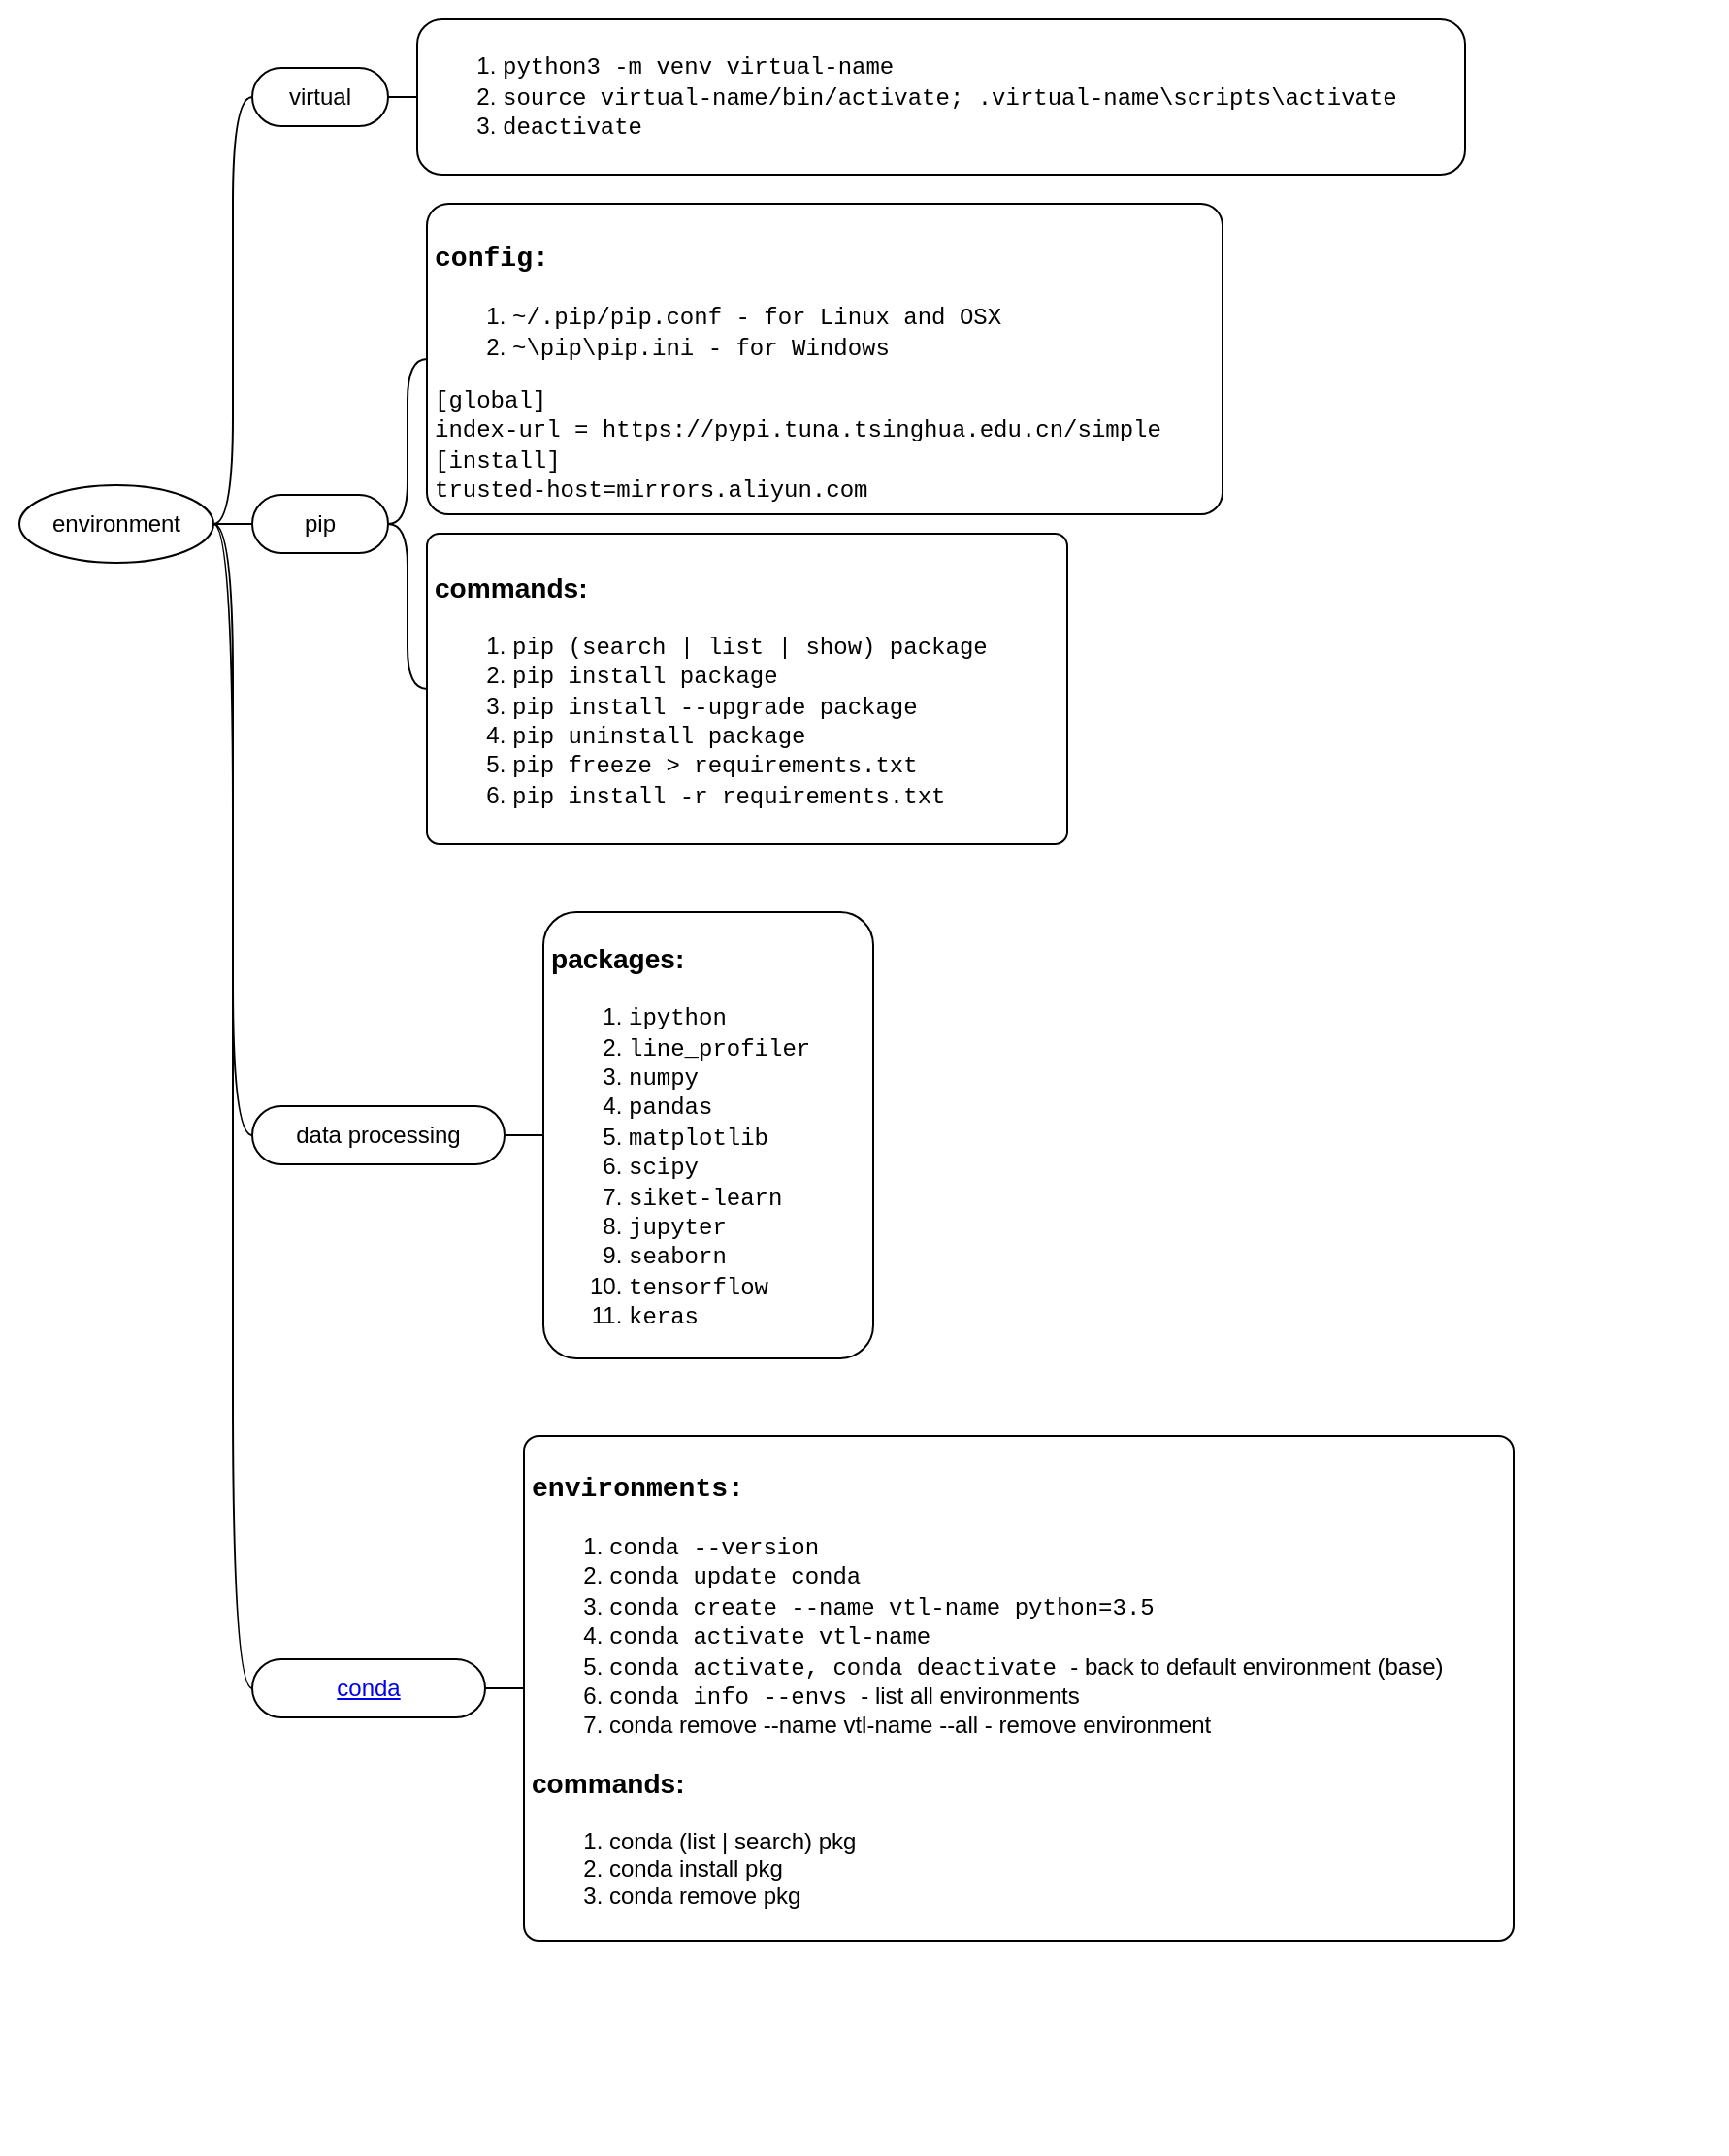 <mxfile version="13.0.9">
    <diagram id="xKhUT-r_AZ1tNeK4rXff" name="config">
        <mxGraphModel dx="579" dy="285" grid="1" gridSize="10" guides="1" tooltips="1" connect="1" arrows="1" fold="1" page="1" pageScale="1" pageWidth="827" pageHeight="1169" math="0" shadow="0">
            <root>
                <mxCell id="0"/>
                <mxCell id="1" parent="0"/>
                <mxCell id="JRr6xuZ54uP4d2wEdJTd-1" value="" style="swimlane;html=1;startSize=20;horizontal=1;containerType=tree;fillColor=none;strokeColor=none;" parent="1" vertex="1">
                    <mxGeometry x="40" y="160" width="890" height="1110" as="geometry"/>
                </mxCell>
                <mxCell id="JRr6xuZ54uP4d2wEdJTd-2" value="" style="edgeStyle=entityRelationEdgeStyle;startArrow=none;endArrow=none;segment=10;curved=1;" parent="JRr6xuZ54uP4d2wEdJTd-1" source="JRr6xuZ54uP4d2wEdJTd-6" target="JRr6xuZ54uP4d2wEdJTd-7" edge="1">
                    <mxGeometry relative="1" as="geometry"/>
                </mxCell>
                <mxCell id="JRr6xuZ54uP4d2wEdJTd-6" value="environment" style="ellipse;whiteSpace=wrap;html=1;align=center;treeFolding=1;treeMoving=1;newEdgeStyle={&quot;edgeStyle&quot;:&quot;entityRelationEdgeStyle&quot;,&quot;startArrow&quot;:&quot;none&quot;,&quot;endArrow&quot;:&quot;none&quot;,&quot;segment&quot;:10,&quot;curved&quot;:1};" parent="JRr6xuZ54uP4d2wEdJTd-1" vertex="1">
                    <mxGeometry x="10" y="250" width="100" height="40" as="geometry"/>
                </mxCell>
                <mxCell id="JRr6xuZ54uP4d2wEdJTd-7" value="pip" style="whiteSpace=wrap;html=1;rounded=1;arcSize=50;align=center;verticalAlign=middle;strokeWidth=1;autosize=1;spacing=4;treeFolding=1;treeMoving=1;newEdgeStyle={&quot;edgeStyle&quot;:&quot;entityRelationEdgeStyle&quot;,&quot;startArrow&quot;:&quot;none&quot;,&quot;endArrow&quot;:&quot;none&quot;,&quot;segment&quot;:10,&quot;curved&quot;:1};" parent="JRr6xuZ54uP4d2wEdJTd-1" vertex="1">
                    <mxGeometry x="130" y="255" width="70" height="30" as="geometry"/>
                </mxCell>
                <mxCell id="_DjVTRdXmB7PVOCa5Odb-1" value="" style="edgeStyle=entityRelationEdgeStyle;startArrow=none;endArrow=none;segment=10;curved=1;" parent="JRr6xuZ54uP4d2wEdJTd-1" source="JRr6xuZ54uP4d2wEdJTd-7" target="_DjVTRdXmB7PVOCa5Odb-2" edge="1">
                    <mxGeometry relative="1" as="geometry">
                        <mxPoint x="150" y="213" as="sourcePoint"/>
                    </mxGeometry>
                </mxCell>
                <mxCell id="_DjVTRdXmB7PVOCa5Odb-2" value="&lt;h3&gt;&lt;font face=&quot;Courier New&quot;&gt;config:&lt;/font&gt;&lt;/h3&gt;&lt;div&gt;&lt;ol&gt;&lt;li&gt;&lt;font face=&quot;Courier New&quot;&gt;~/.pip/pip.conf - for Linux and OSX&lt;/font&gt;&lt;/li&gt;&lt;li&gt;&lt;font face=&quot;Courier New&quot;&gt;~\pip\pip.ini - for Windows&lt;/font&gt;&lt;/li&gt;&lt;/ol&gt;&lt;/div&gt;&lt;span style=&quot;font-family: &amp;quot;courier new&amp;quot;&quot;&gt;[global]&lt;/span&gt;&lt;br&gt;&lt;blockquote style=&quot;margin: 0 0 0 40px ; border: none ; padding: 0px&quot;&gt;&lt;/blockquote&gt;&lt;span style=&quot;font-family: &amp;quot;courier new&amp;quot;&quot;&gt;index-url = https://pypi.tuna.tsinghua.edu.cn/simple&lt;/span&gt;&lt;br&gt;&lt;blockquote style=&quot;margin: 0 0 0 40px ; border: none ; padding: 0px&quot;&gt;&lt;/blockquote&gt;&lt;span style=&quot;font-family: &amp;quot;courier new&amp;quot;&quot;&gt;[install]&lt;/span&gt;&lt;br&gt;&lt;font face=&quot;Courier New&quot;&gt;trusted-host=mirrors.aliyun.com&lt;/font&gt;" style="whiteSpace=wrap;html=1;rounded=1;arcSize=7;align=left;verticalAlign=middle;strokeWidth=1;autosize=1;spacing=4;treeFolding=1;treeMoving=1;newEdgeStyle={&quot;edgeStyle&quot;:&quot;entityRelationEdgeStyle&quot;,&quot;startArrow&quot;:&quot;none&quot;,&quot;endArrow&quot;:&quot;none&quot;,&quot;segment&quot;:10,&quot;curved&quot;:1};labelBackgroundColor=none;" parent="JRr6xuZ54uP4d2wEdJTd-1" vertex="1">
                    <mxGeometry x="220" y="105" width="410" height="160" as="geometry"/>
                </mxCell>
                <mxCell id="_DjVTRdXmB7PVOCa5Odb-3" value="" style="edgeStyle=entityRelationEdgeStyle;startArrow=none;endArrow=none;segment=10;curved=1;" parent="JRr6xuZ54uP4d2wEdJTd-1" source="JRr6xuZ54uP4d2wEdJTd-6" target="_DjVTRdXmB7PVOCa5Odb-4" edge="1">
                    <mxGeometry relative="1" as="geometry">
                        <mxPoint x="150" y="213" as="sourcePoint"/>
                    </mxGeometry>
                </mxCell>
                <mxCell id="_DjVTRdXmB7PVOCa5Odb-4" value="virtual" style="whiteSpace=wrap;html=1;rounded=1;arcSize=50;align=center;verticalAlign=middle;strokeWidth=1;autosize=1;spacing=4;treeFolding=1;treeMoving=1;newEdgeStyle={&quot;edgeStyle&quot;:&quot;entityRelationEdgeStyle&quot;,&quot;startArrow&quot;:&quot;none&quot;,&quot;endArrow&quot;:&quot;none&quot;,&quot;segment&quot;:10,&quot;curved&quot;:1};" parent="JRr6xuZ54uP4d2wEdJTd-1" vertex="1">
                    <mxGeometry x="130" y="35" width="70" height="30" as="geometry"/>
                </mxCell>
                <mxCell id="_DjVTRdXmB7PVOCa5Odb-5" value="" style="edgeStyle=entityRelationEdgeStyle;startArrow=none;endArrow=none;segment=10;curved=1;" parent="JRr6xuZ54uP4d2wEdJTd-1" source="_DjVTRdXmB7PVOCa5Odb-4" target="_DjVTRdXmB7PVOCa5Odb-6" edge="1">
                    <mxGeometry relative="1" as="geometry">
                        <mxPoint x="150" y="213" as="sourcePoint"/>
                    </mxGeometry>
                </mxCell>
                <mxCell id="_DjVTRdXmB7PVOCa5Odb-6" value="&lt;ol&gt;&lt;li&gt;&lt;font face=&quot;Courier New&quot;&gt;python3 -m venv virtual-name&lt;/font&gt;&lt;/li&gt;&lt;li&gt;&lt;font face=&quot;Courier New&quot;&gt;source virtual-name/bin/activate;&amp;nbsp;.virtual-name\scripts\activate&lt;/font&gt;&lt;/li&gt;&lt;li&gt;&lt;font face=&quot;Courier New&quot;&gt;deactivate&lt;/font&gt;&lt;/li&gt;&lt;/ol&gt;" style="whiteSpace=wrap;html=1;rounded=1;arcSize=16;align=left;verticalAlign=middle;strokeWidth=1;autosize=1;spacing=4;treeFolding=1;treeMoving=1;newEdgeStyle={&quot;edgeStyle&quot;:&quot;entityRelationEdgeStyle&quot;,&quot;startArrow&quot;:&quot;none&quot;,&quot;endArrow&quot;:&quot;none&quot;,&quot;segment&quot;:10,&quot;curved&quot;:1};" parent="JRr6xuZ54uP4d2wEdJTd-1" vertex="1">
                    <mxGeometry x="215" y="10" width="540" height="80" as="geometry"/>
                </mxCell>
                <mxCell id="2" value="" style="edgeStyle=entityRelationEdgeStyle;startArrow=none;endArrow=none;segment=10;curved=1;" parent="JRr6xuZ54uP4d2wEdJTd-1" source="JRr6xuZ54uP4d2wEdJTd-7" target="3" edge="1">
                    <mxGeometry relative="1" as="geometry">
                        <mxPoint x="230" y="325" as="sourcePoint"/>
                    </mxGeometry>
                </mxCell>
                <mxCell id="3" value="&lt;h3&gt;commands:&lt;/h3&gt;&lt;ol&gt;&lt;li&gt;&lt;font face=&quot;Courier New&quot;&gt;pip (search | list | show) package&lt;/font&gt;&lt;/li&gt;&lt;li&gt;&lt;font face=&quot;Courier New&quot;&gt;pip install package&lt;/font&gt;&lt;/li&gt;&lt;li&gt;&lt;font face=&quot;Courier New&quot;&gt;pip install --upgrade package&lt;/font&gt;&lt;/li&gt;&lt;li&gt;&lt;font face=&quot;Courier New&quot;&gt;pip uninstall package&lt;/font&gt;&lt;/li&gt;&lt;li&gt;&lt;font face=&quot;Courier New&quot;&gt;pip freeze &amp;gt; requirements.txt&lt;/font&gt;&lt;/li&gt;&lt;li&gt;&lt;font face=&quot;Courier New&quot;&gt;pip install -r requirements.txt&lt;/font&gt;&lt;/li&gt;&lt;/ol&gt;" style="whiteSpace=wrap;html=1;rounded=1;arcSize=4;align=left;verticalAlign=middle;strokeWidth=1;autosize=1;spacing=4;treeFolding=1;treeMoving=1;newEdgeStyle={&quot;edgeStyle&quot;:&quot;entityRelationEdgeStyle&quot;,&quot;startArrow&quot;:&quot;none&quot;,&quot;endArrow&quot;:&quot;none&quot;,&quot;segment&quot;:10,&quot;curved&quot;:1};" parent="JRr6xuZ54uP4d2wEdJTd-1" vertex="1">
                    <mxGeometry x="220" y="275" width="330" height="160" as="geometry"/>
                </mxCell>
                <mxCell id="4" value="" style="edgeStyle=entityRelationEdgeStyle;startArrow=none;endArrow=none;segment=10;curved=1;" parent="JRr6xuZ54uP4d2wEdJTd-1" source="JRr6xuZ54uP4d2wEdJTd-6" target="5" edge="1">
                    <mxGeometry relative="1" as="geometry">
                        <mxPoint x="150" y="310" as="sourcePoint"/>
                    </mxGeometry>
                </mxCell>
                <mxCell id="5" value="data processing" style="whiteSpace=wrap;html=1;rounded=1;arcSize=50;align=center;verticalAlign=middle;strokeWidth=1;autosize=1;spacing=4;treeFolding=1;treeMoving=1;newEdgeStyle={&quot;edgeStyle&quot;:&quot;entityRelationEdgeStyle&quot;,&quot;startArrow&quot;:&quot;none&quot;,&quot;endArrow&quot;:&quot;none&quot;,&quot;segment&quot;:10,&quot;curved&quot;:1};" parent="JRr6xuZ54uP4d2wEdJTd-1" vertex="1">
                    <mxGeometry x="130" y="570" width="130" height="30" as="geometry"/>
                </mxCell>
                <mxCell id="6" value="" style="edgeStyle=entityRelationEdgeStyle;startArrow=none;endArrow=none;segment=10;curved=1;" parent="JRr6xuZ54uP4d2wEdJTd-1" source="5" target="7" edge="1">
                    <mxGeometry relative="1" as="geometry">
                        <mxPoint x="150" y="310" as="sourcePoint"/>
                    </mxGeometry>
                </mxCell>
                <mxCell id="7" value="&lt;h3&gt;packages:&lt;/h3&gt;&lt;div&gt;&lt;ol&gt;&lt;li&gt;&lt;font face=&quot;Courier New&quot;&gt;ipython&lt;/font&gt;&lt;/li&gt;&lt;li&gt;&lt;font face=&quot;Courier New&quot;&gt;line_profiler&lt;/font&gt;&lt;/li&gt;&lt;li&gt;&lt;font face=&quot;Courier New&quot;&gt;numpy&lt;/font&gt;&lt;/li&gt;&lt;li&gt;&lt;font face=&quot;Courier New&quot;&gt;pandas&lt;/font&gt;&lt;/li&gt;&lt;li&gt;&lt;font face=&quot;Courier New&quot;&gt;matplotlib&lt;/font&gt;&lt;/li&gt;&lt;li&gt;&lt;font face=&quot;Courier New&quot;&gt;scipy&lt;/font&gt;&lt;/li&gt;&lt;li&gt;&lt;font face=&quot;Courier New&quot;&gt;siket-learn&lt;/font&gt;&lt;/li&gt;&lt;li&gt;&lt;font face=&quot;Courier New&quot;&gt;jupyter&lt;/font&gt;&lt;/li&gt;&lt;li&gt;&lt;font face=&quot;Courier New&quot;&gt;seaborn&lt;/font&gt;&lt;/li&gt;&lt;li&gt;&lt;font face=&quot;Courier New&quot;&gt;tensorflow&lt;/font&gt;&lt;/li&gt;&lt;li&gt;&lt;font face=&quot;Courier New&quot;&gt;keras&lt;/font&gt;&lt;/li&gt;&lt;/ol&gt;&lt;/div&gt;" style="whiteSpace=wrap;html=1;rounded=1;arcSize=10;align=left;verticalAlign=middle;strokeWidth=1;autosize=1;spacing=4;treeFolding=1;treeMoving=1;newEdgeStyle={&quot;edgeStyle&quot;:&quot;entityRelationEdgeStyle&quot;,&quot;startArrow&quot;:&quot;none&quot;,&quot;endArrow&quot;:&quot;none&quot;,&quot;segment&quot;:10,&quot;curved&quot;:1};" parent="JRr6xuZ54uP4d2wEdJTd-1" vertex="1">
                    <mxGeometry x="280" y="470" width="170" height="230" as="geometry"/>
                </mxCell>
                <mxCell id="8" value="" style="edgeStyle=entityRelationEdgeStyle;startArrow=none;endArrow=none;segment=10;curved=1;" parent="JRr6xuZ54uP4d2wEdJTd-1" source="JRr6xuZ54uP4d2wEdJTd-6" target="9" edge="1">
                    <mxGeometry relative="1" as="geometry">
                        <mxPoint x="150" y="430" as="sourcePoint"/>
                    </mxGeometry>
                </mxCell>
                <mxCell id="9" value="&lt;a href=&quot;https://conda.io/projects/conda/en/latest/user-guide/getting-started.html&quot;&gt;conda&lt;/a&gt;" style="whiteSpace=wrap;html=1;rounded=1;arcSize=50;align=center;verticalAlign=middle;strokeWidth=1;autosize=1;spacing=4;treeFolding=1;treeMoving=1;newEdgeStyle={&quot;edgeStyle&quot;:&quot;entityRelationEdgeStyle&quot;,&quot;startArrow&quot;:&quot;none&quot;,&quot;endArrow&quot;:&quot;none&quot;,&quot;segment&quot;:10,&quot;curved&quot;:1};" parent="JRr6xuZ54uP4d2wEdJTd-1" vertex="1">
                    <mxGeometry x="130" y="855" width="120" height="30" as="geometry"/>
                </mxCell>
                <mxCell id="10" value="" style="edgeStyle=entityRelationEdgeStyle;startArrow=none;endArrow=none;segment=10;curved=1;" parent="JRr6xuZ54uP4d2wEdJTd-1" source="9" target="11" edge="1">
                    <mxGeometry relative="1" as="geometry">
                        <mxPoint x="150" y="430" as="sourcePoint"/>
                    </mxGeometry>
                </mxCell>
                <mxCell id="11" value="&lt;h3&gt;&lt;span style=&quot;font-family: &amp;#34;courier new&amp;#34;&quot;&gt;environments:&lt;/span&gt;&lt;/h3&gt;&lt;ol&gt;&lt;li&gt;&lt;font face=&quot;Courier New&quot;&gt;conda --version&lt;/font&gt;&lt;/li&gt;&lt;li&gt;&lt;font face=&quot;Courier New&quot;&gt;conda update conda&lt;/font&gt;&lt;/li&gt;&lt;li&gt;&lt;font face=&quot;Courier New&quot;&gt;conda create --name vtl-name python=3.5&lt;/font&gt;&lt;br&gt;&lt;/li&gt;&lt;li&gt;&lt;font face=&quot;Courier New&quot;&gt;conda activate vtl-name&lt;/font&gt;&lt;/li&gt;&lt;li&gt;&lt;font face=&quot;Courier New&quot;&gt;conda activate, conda deactivate&amp;nbsp;&lt;/font&gt;- back to default environment (base)&lt;/li&gt;&lt;li&gt;&lt;font face=&quot;Courier New&quot;&gt;conda info --envs &lt;/font&gt;- list all environments&lt;/li&gt;&lt;li&gt;conda remove --name vtl-name --all - remove environment&amp;nbsp;&lt;/li&gt;&lt;/ol&gt;&lt;h3&gt;commands:&lt;/h3&gt;&lt;div&gt;&lt;ol&gt;&lt;li&gt;conda (list | search) pkg&lt;/li&gt;&lt;li&gt;conda install pkg&lt;/li&gt;&lt;li&gt;conda remove pkg&lt;/li&gt;&lt;/ol&gt;&lt;/div&gt;" style="whiteSpace=wrap;html=1;rounded=1;arcSize=3;align=left;verticalAlign=middle;strokeWidth=1;autosize=1;spacing=4;treeFolding=1;treeMoving=1;newEdgeStyle={&quot;edgeStyle&quot;:&quot;entityRelationEdgeStyle&quot;,&quot;startArrow&quot;:&quot;none&quot;,&quot;endArrow&quot;:&quot;none&quot;,&quot;segment&quot;:10,&quot;curved&quot;:1};" parent="JRr6xuZ54uP4d2wEdJTd-1" vertex="1">
                    <mxGeometry x="270" y="740" width="510" height="260" as="geometry"/>
                </mxCell>
            </root>
        </mxGraphModel>
    </diagram>
</mxfile>